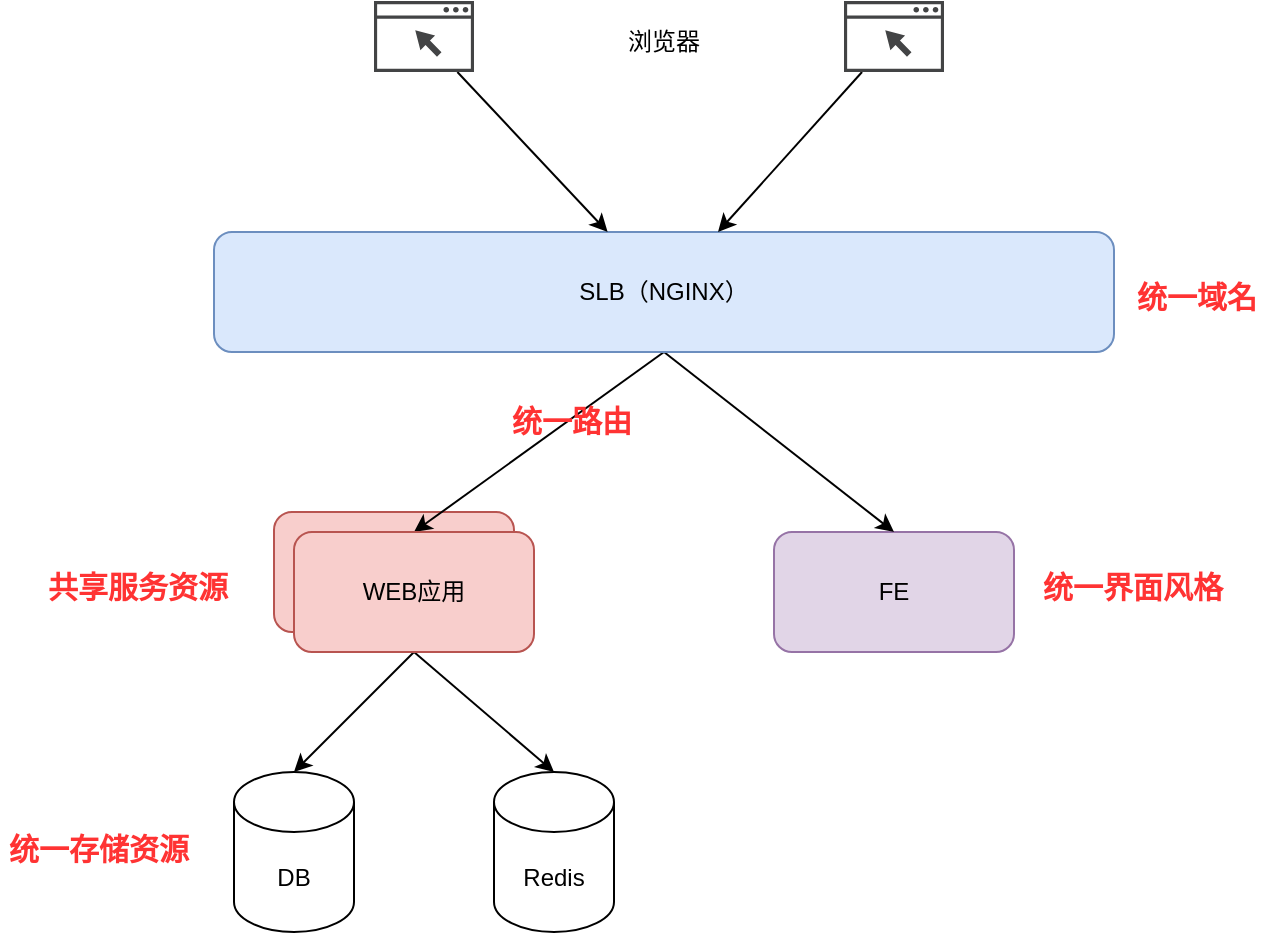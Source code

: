 <mxfile version="15.5.4" type="github" pages="3">
  <diagram id="Asho-Rx_5MazEgMg47kG" name="第 1 页">
    <mxGraphModel dx="1186" dy="673" grid="0" gridSize="10" guides="1" tooltips="1" connect="1" arrows="1" fold="1" page="0" pageScale="1" pageWidth="827" pageHeight="1169" math="0" shadow="0">
      <root>
        <mxCell id="0" />
        <mxCell id="1" parent="0" />
        <mxCell id="91oSptHnsPlG97CoWpPX-1" value="FE" style="rounded=1;whiteSpace=wrap;html=1;fillColor=#e1d5e7;strokeColor=#9673a6;" parent="1" vertex="1">
          <mxGeometry x="570" y="300" width="120" height="60" as="geometry" />
        </mxCell>
        <mxCell id="91oSptHnsPlG97CoWpPX-2" value="WEB应用" style="rounded=1;whiteSpace=wrap;html=1;fillColor=#f8cecc;strokeColor=#b85450;" parent="1" vertex="1">
          <mxGeometry x="320" y="290" width="120" height="60" as="geometry" />
        </mxCell>
        <mxCell id="91oSptHnsPlG97CoWpPX-13" style="edgeStyle=none;rounded=0;orthogonalLoop=1;jettySize=auto;html=1;exitX=0.5;exitY=1;exitDx=0;exitDy=0;entryX=0.5;entryY=0;entryDx=0;entryDy=0;" parent="1" source="91oSptHnsPlG97CoWpPX-3" target="91oSptHnsPlG97CoWpPX-7" edge="1">
          <mxGeometry relative="1" as="geometry" />
        </mxCell>
        <mxCell id="91oSptHnsPlG97CoWpPX-14" style="edgeStyle=none;rounded=0;orthogonalLoop=1;jettySize=auto;html=1;exitX=0.5;exitY=1;exitDx=0;exitDy=0;entryX=0.5;entryY=0;entryDx=0;entryDy=0;" parent="1" source="91oSptHnsPlG97CoWpPX-3" target="91oSptHnsPlG97CoWpPX-1" edge="1">
          <mxGeometry relative="1" as="geometry" />
        </mxCell>
        <mxCell id="91oSptHnsPlG97CoWpPX-3" value="SLB（NGINX）" style="rounded=1;whiteSpace=wrap;html=1;fillColor=#dae8fc;strokeColor=#6c8ebf;" parent="1" vertex="1">
          <mxGeometry x="290" y="150" width="450" height="60" as="geometry" />
        </mxCell>
        <mxCell id="91oSptHnsPlG97CoWpPX-4" value="DB" style="shape=cylinder3;whiteSpace=wrap;html=1;boundedLbl=1;backgroundOutline=1;size=15;" parent="1" vertex="1">
          <mxGeometry x="300" y="420" width="60" height="80" as="geometry" />
        </mxCell>
        <mxCell id="91oSptHnsPlG97CoWpPX-6" value="Redis" style="shape=cylinder3;whiteSpace=wrap;html=1;boundedLbl=1;backgroundOutline=1;size=15;" parent="1" vertex="1">
          <mxGeometry x="430" y="420" width="60" height="80" as="geometry" />
        </mxCell>
        <mxCell id="91oSptHnsPlG97CoWpPX-15" style="edgeStyle=none;rounded=0;orthogonalLoop=1;jettySize=auto;html=1;exitX=0.5;exitY=1;exitDx=0;exitDy=0;entryX=0.5;entryY=0;entryDx=0;entryDy=0;entryPerimeter=0;" parent="1" source="91oSptHnsPlG97CoWpPX-7" target="91oSptHnsPlG97CoWpPX-4" edge="1">
          <mxGeometry relative="1" as="geometry" />
        </mxCell>
        <mxCell id="91oSptHnsPlG97CoWpPX-16" style="edgeStyle=none;rounded=0;orthogonalLoop=1;jettySize=auto;html=1;exitX=0.5;exitY=1;exitDx=0;exitDy=0;entryX=0.5;entryY=0;entryDx=0;entryDy=0;entryPerimeter=0;" parent="1" source="91oSptHnsPlG97CoWpPX-7" target="91oSptHnsPlG97CoWpPX-6" edge="1">
          <mxGeometry relative="1" as="geometry" />
        </mxCell>
        <mxCell id="91oSptHnsPlG97CoWpPX-7" value="WEB应用" style="rounded=1;whiteSpace=wrap;html=1;fillColor=#f8cecc;strokeColor=#b85450;" parent="1" vertex="1">
          <mxGeometry x="330" y="300" width="120" height="60" as="geometry" />
        </mxCell>
        <mxCell id="91oSptHnsPlG97CoWpPX-11" value="" style="rounded=0;orthogonalLoop=1;jettySize=auto;html=1;" parent="1" source="91oSptHnsPlG97CoWpPX-9" target="91oSptHnsPlG97CoWpPX-3" edge="1">
          <mxGeometry relative="1" as="geometry" />
        </mxCell>
        <mxCell id="91oSptHnsPlG97CoWpPX-9" value="" style="sketch=0;pointerEvents=1;shadow=0;dashed=0;html=1;strokeColor=none;fillColor=#434445;aspect=fixed;labelPosition=center;verticalLabelPosition=bottom;verticalAlign=top;align=center;outlineConnect=0;shape=mxgraph.vvd.web_browser;" parent="1" vertex="1">
          <mxGeometry x="370" y="34.5" width="50" height="35.5" as="geometry" />
        </mxCell>
        <mxCell id="91oSptHnsPlG97CoWpPX-12" value="" style="edgeStyle=none;rounded=0;orthogonalLoop=1;jettySize=auto;html=1;" parent="1" source="91oSptHnsPlG97CoWpPX-10" target="91oSptHnsPlG97CoWpPX-3" edge="1">
          <mxGeometry relative="1" as="geometry" />
        </mxCell>
        <mxCell id="91oSptHnsPlG97CoWpPX-10" value="" style="sketch=0;pointerEvents=1;shadow=0;dashed=0;html=1;strokeColor=none;fillColor=#434445;aspect=fixed;labelPosition=center;verticalLabelPosition=bottom;verticalAlign=top;align=center;outlineConnect=0;shape=mxgraph.vvd.web_browser;" parent="1" vertex="1">
          <mxGeometry x="605" y="34.5" width="50" height="35.5" as="geometry" />
        </mxCell>
        <mxCell id="91oSptHnsPlG97CoWpPX-17" value="浏览器" style="text;html=1;strokeColor=none;fillColor=none;align=center;verticalAlign=middle;whiteSpace=wrap;rounded=0;" parent="1" vertex="1">
          <mxGeometry x="485" y="40" width="60" height="30" as="geometry" />
        </mxCell>
        <mxCell id="91oSptHnsPlG97CoWpPX-18" value="统一域名" style="text;html=1;strokeColor=none;fillColor=none;align=center;verticalAlign=middle;whiteSpace=wrap;rounded=0;fontSize=15;fontColor=#FF3333;fontStyle=1" parent="1" vertex="1">
          <mxGeometry x="743" y="167" width="77" height="30" as="geometry" />
        </mxCell>
        <mxCell id="91oSptHnsPlG97CoWpPX-19" value="统一界面风格" style="text;html=1;strokeColor=none;fillColor=none;align=center;verticalAlign=middle;whiteSpace=wrap;rounded=0;fontSize=15;fontColor=#FF3333;fontStyle=1" parent="1" vertex="1">
          <mxGeometry x="699" y="312" width="101" height="30" as="geometry" />
        </mxCell>
        <mxCell id="91oSptHnsPlG97CoWpPX-20" value="共享服务资源" style="text;html=1;strokeColor=none;fillColor=none;align=center;verticalAlign=middle;whiteSpace=wrap;rounded=0;fontSize=15;fontColor=#FF3333;fontStyle=1" parent="1" vertex="1">
          <mxGeometry x="200" y="312" width="104" height="30" as="geometry" />
        </mxCell>
        <mxCell id="91oSptHnsPlG97CoWpPX-21" value="统一存储资源" style="text;html=1;strokeColor=none;fillColor=none;align=center;verticalAlign=middle;whiteSpace=wrap;rounded=0;fontSize=15;fontColor=#FF3333;fontStyle=1" parent="1" vertex="1">
          <mxGeometry x="183" y="443" width="99" height="30" as="geometry" />
        </mxCell>
        <mxCell id="91oSptHnsPlG97CoWpPX-22" value="统一路由" style="text;html=1;strokeColor=none;fillColor=none;align=center;verticalAlign=middle;whiteSpace=wrap;rounded=0;fontSize=15;fontColor=#FF3333;fontStyle=1" parent="1" vertex="1">
          <mxGeometry x="427" y="229" width="84" height="30" as="geometry" />
        </mxCell>
      </root>
    </mxGraphModel>
  </diagram>
  <diagram id="LrycM05A5_ymwbdraW_h" name="第 2 页">
    <mxGraphModel dx="1186" dy="673" grid="0" gridSize="10" guides="1" tooltips="1" connect="1" arrows="1" fold="1" page="0" pageScale="1" pageWidth="827" pageHeight="1169" math="0" shadow="0">
      <root>
        <mxCell id="fwrdZZsQS3ER3JE2pRae-0" />
        <mxCell id="fwrdZZsQS3ER3JE2pRae-1" parent="fwrdZZsQS3ER3JE2pRae-0" />
        <mxCell id="okG_ikdYsJsRJJ1HiDcf-3" value="服务分层" style="rounded=1;whiteSpace=wrap;html=1;shadow=0;fontSize=12;fontColor=#000000;fillColor=default;align=right;verticalAlign=top;" parent="fwrdZZsQS3ER3JE2pRae-1" vertex="1">
          <mxGeometry x="472.5" y="1388.5" width="372" height="153" as="geometry" />
        </mxCell>
        <mxCell id="dhO1Ctg71-hY0MoYREny-37" value="微服务架构" style="rounded=0;whiteSpace=wrap;html=1;shadow=1;fontSize=12;verticalAlign=top;align=right;fillColor=#fff2cc;strokeColor=#d6b656;" parent="fwrdZZsQS3ER3JE2pRae-1" vertex="1">
          <mxGeometry x="595" y="611" width="523" height="424" as="geometry" />
        </mxCell>
        <mxCell id="dhO1Ctg71-hY0MoYREny-0" value="FE" style="rounded=1;whiteSpace=wrap;html=1;fillColor=#e1d5e7;strokeColor=#9673a6;" parent="fwrdZZsQS3ER3JE2pRae-1" vertex="1">
          <mxGeometry x="570" y="300" width="120" height="60" as="geometry" />
        </mxCell>
        <mxCell id="dhO1Ctg71-hY0MoYREny-1" value="WEB应用" style="rounded=1;whiteSpace=wrap;html=1;fillColor=#f8cecc;strokeColor=#b85450;" parent="fwrdZZsQS3ER3JE2pRae-1" vertex="1">
          <mxGeometry x="320" y="290" width="120" height="60" as="geometry" />
        </mxCell>
        <mxCell id="dhO1Ctg71-hY0MoYREny-2" style="edgeStyle=none;rounded=0;orthogonalLoop=1;jettySize=auto;html=1;exitX=0.5;exitY=1;exitDx=0;exitDy=0;entryX=0.5;entryY=0;entryDx=0;entryDy=0;" parent="fwrdZZsQS3ER3JE2pRae-1" source="dhO1Ctg71-hY0MoYREny-4" target="dhO1Ctg71-hY0MoYREny-9" edge="1">
          <mxGeometry relative="1" as="geometry" />
        </mxCell>
        <mxCell id="dhO1Ctg71-hY0MoYREny-3" style="edgeStyle=none;rounded=0;orthogonalLoop=1;jettySize=auto;html=1;exitX=0.5;exitY=1;exitDx=0;exitDy=0;entryX=0.5;entryY=0;entryDx=0;entryDy=0;" parent="fwrdZZsQS3ER3JE2pRae-1" source="dhO1Ctg71-hY0MoYREny-4" target="dhO1Ctg71-hY0MoYREny-0" edge="1">
          <mxGeometry relative="1" as="geometry" />
        </mxCell>
        <mxCell id="dhO1Ctg71-hY0MoYREny-4" value="SLB（NGINX）" style="rounded=1;whiteSpace=wrap;html=1;fillColor=#dae8fc;strokeColor=#6c8ebf;" parent="fwrdZZsQS3ER3JE2pRae-1" vertex="1">
          <mxGeometry x="290" y="150" width="450" height="60" as="geometry" />
        </mxCell>
        <mxCell id="dhO1Ctg71-hY0MoYREny-5" value="DB" style="shape=cylinder3;whiteSpace=wrap;html=1;boundedLbl=1;backgroundOutline=1;size=15;" parent="fwrdZZsQS3ER3JE2pRae-1" vertex="1">
          <mxGeometry x="300" y="420" width="60" height="80" as="geometry" />
        </mxCell>
        <mxCell id="dhO1Ctg71-hY0MoYREny-6" value="Redis" style="shape=cylinder3;whiteSpace=wrap;html=1;boundedLbl=1;backgroundOutline=1;size=15;" parent="fwrdZZsQS3ER3JE2pRae-1" vertex="1">
          <mxGeometry x="430" y="420" width="60" height="80" as="geometry" />
        </mxCell>
        <mxCell id="dhO1Ctg71-hY0MoYREny-7" style="edgeStyle=none;rounded=0;orthogonalLoop=1;jettySize=auto;html=1;exitX=0.5;exitY=1;exitDx=0;exitDy=0;entryX=0.5;entryY=0;entryDx=0;entryDy=0;entryPerimeter=0;" parent="fwrdZZsQS3ER3JE2pRae-1" source="dhO1Ctg71-hY0MoYREny-9" target="dhO1Ctg71-hY0MoYREny-5" edge="1">
          <mxGeometry relative="1" as="geometry" />
        </mxCell>
        <mxCell id="dhO1Ctg71-hY0MoYREny-8" style="edgeStyle=none;rounded=0;orthogonalLoop=1;jettySize=auto;html=1;exitX=0.5;exitY=1;exitDx=0;exitDy=0;entryX=0.5;entryY=0;entryDx=0;entryDy=0;entryPerimeter=0;" parent="fwrdZZsQS3ER3JE2pRae-1" source="dhO1Ctg71-hY0MoYREny-9" target="dhO1Ctg71-hY0MoYREny-6" edge="1">
          <mxGeometry relative="1" as="geometry" />
        </mxCell>
        <mxCell id="dhO1Ctg71-hY0MoYREny-9" value="WEB应用" style="rounded=1;whiteSpace=wrap;html=1;fillColor=#f8cecc;strokeColor=#b85450;" parent="fwrdZZsQS3ER3JE2pRae-1" vertex="1">
          <mxGeometry x="330" y="300" width="120" height="60" as="geometry" />
        </mxCell>
        <mxCell id="dhO1Ctg71-hY0MoYREny-10" value="" style="rounded=0;orthogonalLoop=1;jettySize=auto;html=1;" parent="fwrdZZsQS3ER3JE2pRae-1" source="dhO1Ctg71-hY0MoYREny-11" target="dhO1Ctg71-hY0MoYREny-4" edge="1">
          <mxGeometry relative="1" as="geometry" />
        </mxCell>
        <mxCell id="dhO1Ctg71-hY0MoYREny-11" value="" style="sketch=0;pointerEvents=1;shadow=0;dashed=0;html=1;strokeColor=none;fillColor=#434445;aspect=fixed;labelPosition=center;verticalLabelPosition=bottom;verticalAlign=top;align=center;outlineConnect=0;shape=mxgraph.vvd.web_browser;" parent="fwrdZZsQS3ER3JE2pRae-1" vertex="1">
          <mxGeometry x="370" y="34.5" width="50" height="35.5" as="geometry" />
        </mxCell>
        <mxCell id="dhO1Ctg71-hY0MoYREny-12" value="" style="edgeStyle=none;rounded=0;orthogonalLoop=1;jettySize=auto;html=1;" parent="fwrdZZsQS3ER3JE2pRae-1" source="dhO1Ctg71-hY0MoYREny-13" target="dhO1Ctg71-hY0MoYREny-4" edge="1">
          <mxGeometry relative="1" as="geometry" />
        </mxCell>
        <mxCell id="dhO1Ctg71-hY0MoYREny-13" value="" style="sketch=0;pointerEvents=1;shadow=0;dashed=0;html=1;strokeColor=none;fillColor=#434445;aspect=fixed;labelPosition=center;verticalLabelPosition=bottom;verticalAlign=top;align=center;outlineConnect=0;shape=mxgraph.vvd.web_browser;" parent="fwrdZZsQS3ER3JE2pRae-1" vertex="1">
          <mxGeometry x="605" y="34.5" width="50" height="35.5" as="geometry" />
        </mxCell>
        <mxCell id="dhO1Ctg71-hY0MoYREny-14" value="浏览器" style="text;html=1;strokeColor=none;fillColor=none;align=center;verticalAlign=middle;whiteSpace=wrap;rounded=0;" parent="fwrdZZsQS3ER3JE2pRae-1" vertex="1">
          <mxGeometry x="485" y="40" width="60" height="30" as="geometry" />
        </mxCell>
        <mxCell id="dhO1Ctg71-hY0MoYREny-42" style="edgeStyle=none;rounded=0;orthogonalLoop=1;jettySize=auto;html=1;exitX=1;exitY=0.5;exitDx=0;exitDy=0;fontSize=12;fontColor=#000000;" parent="fwrdZZsQS3ER3JE2pRae-1" source="dhO1Ctg71-hY0MoYREny-20" target="dhO1Ctg71-hY0MoYREny-37" edge="1">
          <mxGeometry relative="1" as="geometry" />
        </mxCell>
        <mxCell id="dhO1Ctg71-hY0MoYREny-20" value="WEB应用" style="rounded=1;whiteSpace=wrap;html=1;fillColor=#f8cecc;strokeColor=#b85450;" parent="fwrdZZsQS3ER3JE2pRae-1" vertex="1">
          <mxGeometry x="320" y="788" width="120" height="60" as="geometry" />
        </mxCell>
        <mxCell id="dhO1Ctg71-hY0MoYREny-21" value="API网关" style="rounded=1;whiteSpace=wrap;html=1;fontSize=15;fontColor=#000000;" parent="fwrdZZsQS3ER3JE2pRae-1" vertex="1">
          <mxGeometry x="618" y="725" width="293" height="60" as="geometry" />
        </mxCell>
        <mxCell id="dhO1Ctg71-hY0MoYREny-22" value="服务分层" style="rounded=1;whiteSpace=wrap;html=1;fontSize=15;fontColor=#000000;verticalAlign=top;" parent="fwrdZZsQS3ER3JE2pRae-1" vertex="1">
          <mxGeometry x="611" y="797" width="300" height="194" as="geometry" />
        </mxCell>
        <mxCell id="dhO1Ctg71-hY0MoYREny-23" value="主服务" style="rounded=1;whiteSpace=wrap;html=1;fontSize=12;fontColor=#000000;verticalAlign=middle;" parent="fwrdZZsQS3ER3JE2pRae-1" vertex="1">
          <mxGeometry x="641" y="848" width="240" height="46" as="geometry" />
        </mxCell>
        <mxCell id="dhO1Ctg71-hY0MoYREny-24" value="基础服务" style="rounded=1;whiteSpace=wrap;html=1;fontSize=12;fontColor=#000000;verticalAlign=middle;" parent="fwrdZZsQS3ER3JE2pRae-1" vertex="1">
          <mxGeometry x="639.5" y="921" width="240" height="48" as="geometry" />
        </mxCell>
        <mxCell id="dhO1Ctg71-hY0MoYREny-25" value="BFF(NODEJS)" style="rounded=1;whiteSpace=wrap;html=1;fontSize=15;fontColor=#000000;" parent="fwrdZZsQS3ER3JE2pRae-1" vertex="1">
          <mxGeometry x="614.5" y="637" width="293" height="60" as="geometry" />
        </mxCell>
        <mxCell id="dhO1Ctg71-hY0MoYREny-26" value="支撑组件" style="rounded=0;whiteSpace=wrap;html=1;fontSize=15;fontColor=#000000;verticalAlign=top;" parent="fwrdZZsQS3ER3JE2pRae-1" vertex="1">
          <mxGeometry x="946" y="725" width="155" height="261" as="geometry" />
        </mxCell>
        <mxCell id="dhO1Ctg71-hY0MoYREny-43" value="微服务化" style="text;html=1;strokeColor=none;fillColor=none;align=center;verticalAlign=middle;whiteSpace=wrap;rounded=0;shadow=1;fontSize=12;fontColor=#000000;" parent="fwrdZZsQS3ER3JE2pRae-1" vertex="1">
          <mxGeometry x="469" y="776" width="60" height="30" as="geometry" />
        </mxCell>
        <mxCell id="dhO1Ctg71-hY0MoYREny-45" value="" style="group" parent="fwrdZZsQS3ER3JE2pRae-1" vertex="1" connectable="0">
          <mxGeometry x="952" y="766" width="143" height="191" as="geometry" />
        </mxCell>
        <mxCell id="dhO1Ctg71-hY0MoYREny-27" value="服务框架" style="rounded=1;whiteSpace=wrap;html=1;fontSize=7;fontColor=#000000;verticalAlign=middle;shadow=1;" parent="dhO1Ctg71-hY0MoYREny-45" vertex="1">
          <mxGeometry y="24.476" width="143" height="21.284" as="geometry" />
        </mxCell>
        <mxCell id="dhO1Ctg71-hY0MoYREny-28" value="消息中心" style="rounded=1;whiteSpace=wrap;html=1;fontSize=7;fontColor=#000000;verticalAlign=middle;shadow=1;" parent="dhO1Ctg71-hY0MoYREny-45" vertex="1">
          <mxGeometry y="48.243" width="143" height="21.284" as="geometry" />
        </mxCell>
        <mxCell id="dhO1Ctg71-hY0MoYREny-29" value="监控系统" style="rounded=1;whiteSpace=wrap;html=1;fontSize=7;fontColor=#000000;verticalAlign=middle;shadow=1;" parent="dhO1Ctg71-hY0MoYREny-45" vertex="1">
          <mxGeometry y="96.567" width="143" height="21.284" as="geometry" />
        </mxCell>
        <mxCell id="dhO1Ctg71-hY0MoYREny-31" value="日志系统" style="rounded=1;whiteSpace=wrap;html=1;fontSize=7;fontColor=#000000;verticalAlign=middle;shadow=1;" parent="dhO1Ctg71-hY0MoYREny-45" vertex="1">
          <mxGeometry y="122.108" width="143" height="21.284" as="geometry" />
        </mxCell>
        <mxCell id="dhO1Ctg71-hY0MoYREny-32" value="数据库组件" style="rounded=1;whiteSpace=wrap;html=1;fontSize=7;fontColor=#000000;verticalAlign=middle;shadow=1;" parent="dhO1Ctg71-hY0MoYREny-45" vertex="1">
          <mxGeometry y="147.648" width="143" height="21.284" as="geometry" />
        </mxCell>
        <mxCell id="dhO1Ctg71-hY0MoYREny-33" value="基础库" style="rounded=1;whiteSpace=wrap;html=1;fontSize=7;fontColor=#000000;verticalAlign=middle;shadow=1;" parent="dhO1Ctg71-hY0MoYREny-45" vertex="1">
          <mxGeometry width="143" height="21.284" as="geometry" />
        </mxCell>
        <mxCell id="dhO1Ctg71-hY0MoYREny-34" value="..." style="rounded=1;whiteSpace=wrap;html=1;fontSize=7;fontColor=#000000;verticalAlign=middle;shadow=1;" parent="dhO1Ctg71-hY0MoYREny-45" vertex="1">
          <mxGeometry y="172.909" width="143" height="18.091" as="geometry" />
        </mxCell>
        <mxCell id="dhO1Ctg71-hY0MoYREny-44" value="配置中心" style="rounded=1;whiteSpace=wrap;html=1;fontSize=7;fontColor=#000000;verticalAlign=middle;shadow=1;" parent="dhO1Ctg71-hY0MoYREny-45" vertex="1">
          <mxGeometry y="72.422" width="143" height="21.284" as="geometry" />
        </mxCell>
        <mxCell id="okG_ikdYsJsRJJ1HiDcf-0" value="API&amp;nbsp; 网关" style="rounded=1;whiteSpace=wrap;html=1;shadow=0;fontSize=12;fontColor=#000000;fillColor=default;align=center;verticalAlign=middle;" parent="fwrdZZsQS3ER3JE2pRae-1" vertex="1">
          <mxGeometry x="479" y="1289" width="359" height="60" as="geometry" />
        </mxCell>
        <mxCell id="okG_ikdYsJsRJJ1HiDcf-1" value="上层服务" style="rounded=1;whiteSpace=wrap;html=1;shadow=0;fontSize=6;fontColor=#000000;fillColor=default;align=center;verticalAlign=middle;" parent="fwrdZZsQS3ER3JE2pRae-1" vertex="1">
          <mxGeometry x="500" y="1412" width="317" height="43" as="geometry" />
        </mxCell>
        <mxCell id="okG_ikdYsJsRJJ1HiDcf-2" value="基础服务" style="rounded=1;whiteSpace=wrap;html=1;shadow=0;fontSize=6;fontColor=#000000;fillColor=default;align=center;verticalAlign=middle;" parent="fwrdZZsQS3ER3JE2pRae-1" vertex="1">
          <mxGeometry x="500" y="1482" width="319" height="42" as="geometry" />
        </mxCell>
      </root>
    </mxGraphModel>
  </diagram>
  <diagram id="Z4llynXoknJbnqedI_MW" name="第 3 页">
    <mxGraphModel dx="1218" dy="464" grid="0" gridSize="10" guides="1" tooltips="1" connect="1" arrows="1" fold="1" page="0" pageScale="1" pageWidth="827" pageHeight="1169" math="0" shadow="0">
      <root>
        <mxCell id="AI4CG6BNwmlH9jRs-2JJ-0" />
        <mxCell id="AI4CG6BNwmlH9jRs-2JJ-1" parent="AI4CG6BNwmlH9jRs-2JJ-0" />
        <mxCell id="AI4CG6BNwmlH9jRs-2JJ-5" value="应用服务" style="rounded=1;whiteSpace=wrap;html=1;shadow=1;fontSize=12;align=center;verticalAlign=top;fillColor=#eeeeee;strokeColor=#36393d;" vertex="1" parent="AI4CG6BNwmlH9jRs-2JJ-1">
          <mxGeometry x="-8" y="103.5" width="120" height="287.5" as="geometry" />
        </mxCell>
        <mxCell id="AI4CG6BNwmlH9jRs-2JJ-8" value="存储服务" style="rounded=1;whiteSpace=wrap;html=1;shadow=1;fontSize=12;align=center;verticalAlign=top;fillColor=#eeeeee;strokeColor=#36393d;" vertex="1" parent="AI4CG6BNwmlH9jRs-2JJ-1">
          <mxGeometry x="176" y="103.5" width="120" height="287.5" as="geometry" />
        </mxCell>
        <mxCell id="AI4CG6BNwmlH9jRs-2JJ-17" value="" style="rounded=1;whiteSpace=wrap;html=1;shadow=0;fontSize=12;fontColor=#000000;align=center;verticalAlign=middle;dashed=1;fillColor=none;" vertex="1" parent="AI4CG6BNwmlH9jRs-2JJ-1">
          <mxGeometry x="5" y="265" width="278" height="86" as="geometry" />
        </mxCell>
        <mxCell id="AI4CG6BNwmlH9jRs-2JJ-16" value="" style="rounded=1;whiteSpace=wrap;html=1;shadow=0;fontSize=12;fontColor=#000000;align=center;verticalAlign=middle;dashed=1;fillColor=none;" vertex="1" parent="AI4CG6BNwmlH9jRs-2JJ-1">
          <mxGeometry x="5" y="150" width="278" height="86" as="geometry" />
        </mxCell>
        <mxCell id="AI4CG6BNwmlH9jRs-2JJ-2" value="租户" style="sketch=0;pointerEvents=1;shadow=0;dashed=0;html=1;strokeColor=none;fillColor=#505050;labelPosition=center;verticalLabelPosition=bottom;verticalAlign=top;outlineConnect=0;align=center;shape=mxgraph.office.users.tenant_admin;fontSize=12;fontColor=#000000;" vertex="1" parent="AI4CG6BNwmlH9jRs-2JJ-1">
          <mxGeometry x="-247" y="129" width="56" height="58" as="geometry" />
        </mxCell>
        <mxCell id="AI4CG6BNwmlH9jRs-2JJ-4" value="登&lt;br&gt;录" style="rounded=1;whiteSpace=wrap;html=1;shadow=1;fontSize=12;align=center;verticalAlign=middle;fillColor=#eeeeee;strokeColor=#36393d;" vertex="1" parent="AI4CG6BNwmlH9jRs-2JJ-1">
          <mxGeometry x="-133" y="103.5" width="53" height="109" as="geometry" />
        </mxCell>
        <mxCell id="AI4CG6BNwmlH9jRs-2JJ-6" value="服务" style="rounded=1;whiteSpace=wrap;html=1;shadow=1;fontSize=12;align=center;verticalAlign=middle;fillColor=#0050ef;strokeColor=#001DBC;fontColor=#ffffff;" vertex="1" parent="AI4CG6BNwmlH9jRs-2JJ-1">
          <mxGeometry x="11" y="163" width="74" height="60" as="geometry" />
        </mxCell>
        <mxCell id="AI4CG6BNwmlH9jRs-2JJ-7" value="服务" style="rounded=1;whiteSpace=wrap;html=1;shadow=1;fontSize=12;align=center;verticalAlign=middle;fillColor=#0050ef;strokeColor=#001DBC;fontColor=#ffffff;" vertex="1" parent="AI4CG6BNwmlH9jRs-2JJ-1">
          <mxGeometry x="11" y="276" width="74" height="60" as="geometry" />
        </mxCell>
        <mxCell id="AI4CG6BNwmlH9jRs-2JJ-11" value="租户" style="sketch=0;pointerEvents=1;shadow=0;dashed=0;html=1;strokeColor=none;fillColor=#505050;labelPosition=center;verticalLabelPosition=bottom;verticalAlign=top;outlineConnect=0;align=center;shape=mxgraph.office.users.tenant_admin;fontSize=12;fontColor=#000000;" vertex="1" parent="AI4CG6BNwmlH9jRs-2JJ-1">
          <mxGeometry x="-247" y="301.5" width="56" height="58" as="geometry" />
        </mxCell>
        <mxCell id="AI4CG6BNwmlH9jRs-2JJ-12" value="认&lt;br&gt;证" style="rounded=1;whiteSpace=wrap;html=1;shadow=1;fontSize=12;align=center;verticalAlign=middle;fillColor=#eeeeee;strokeColor=#36393d;" vertex="1" parent="AI4CG6BNwmlH9jRs-2JJ-1">
          <mxGeometry x="-133" y="276" width="53" height="109" as="geometry" />
        </mxCell>
        <mxCell id="AI4CG6BNwmlH9jRs-2JJ-13" value="指标/分析" style="rounded=1;whiteSpace=wrap;html=1;shadow=1;fontSize=12;align=center;verticalAlign=middle;fillColor=#eeeeee;strokeColor=#36393d;" vertex="1" parent="AI4CG6BNwmlH9jRs-2JJ-1">
          <mxGeometry x="-133" y="421" width="120" height="60" as="geometry" />
        </mxCell>
        <mxCell id="AI4CG6BNwmlH9jRs-2JJ-14" value="管理" style="rounded=1;whiteSpace=wrap;html=1;shadow=1;fontSize=12;align=center;verticalAlign=middle;fillColor=#eeeeee;strokeColor=#36393d;" vertex="1" parent="AI4CG6BNwmlH9jRs-2JJ-1">
          <mxGeometry x="31" y="421" width="120" height="60" as="geometry" />
        </mxCell>
        <mxCell id="AI4CG6BNwmlH9jRs-2JJ-15" value="账单" style="rounded=1;whiteSpace=wrap;html=1;shadow=1;fontSize=12;align=center;verticalAlign=middle;fillColor=#eeeeee;strokeColor=#36393d;" vertex="1" parent="AI4CG6BNwmlH9jRs-2JJ-1">
          <mxGeometry x="191" y="421" width="120" height="60" as="geometry" />
        </mxCell>
        <mxCell id="AI4CG6BNwmlH9jRs-2JJ-18" value="存储隔离" style="shape=cylinder3;whiteSpace=wrap;html=1;boundedLbl=1;backgroundOutline=1;size=15;shadow=1;fontSize=12;fillColor=#1ba1e2;align=center;verticalAlign=middle;strokeColor=#006EAF;fontColor=#ffffff;" vertex="1" parent="AI4CG6BNwmlH9jRs-2JJ-1">
          <mxGeometry x="204" y="155" width="60" height="76" as="geometry" />
        </mxCell>
        <mxCell id="AI4CG6BNwmlH9jRs-2JJ-19" value="存储隔离" style="shape=cylinder3;whiteSpace=wrap;html=1;boundedLbl=1;backgroundOutline=1;size=15;shadow=1;fontSize=12;fillColor=#d80073;align=center;verticalAlign=middle;strokeColor=#A50040;fontColor=#ffffff;" vertex="1" parent="AI4CG6BNwmlH9jRs-2JJ-1">
          <mxGeometry x="206" y="270" width="60" height="76" as="geometry" />
        </mxCell>
        <mxCell id="AI4CG6BNwmlH9jRs-2JJ-33" style="edgeStyle=none;rounded=0;orthogonalLoop=1;jettySize=auto;html=1;exitX=0.5;exitY=1;exitDx=0;exitDy=0;entryX=0.5;entryY=0;entryDx=0;entryDy=0;fontSize=12;fontColor=#000000;" edge="1" parent="AI4CG6BNwmlH9jRs-2JJ-1" source="AI4CG6BNwmlH9jRs-2JJ-20" target="AI4CG6BNwmlH9jRs-2JJ-21">
          <mxGeometry relative="1" as="geometry" />
        </mxCell>
        <mxCell id="AI4CG6BNwmlH9jRs-2JJ-20" value="鉴权" style="rounded=1;whiteSpace=wrap;html=1;shadow=0;fontSize=12;fillColor=#f9f7ed;align=center;verticalAlign=middle;strokeColor=#36393d;" vertex="1" parent="AI4CG6BNwmlH9jRs-2JJ-1">
          <mxGeometry x="-48" y="864" width="368" height="39" as="geometry" />
        </mxCell>
        <mxCell id="AI4CG6BNwmlH9jRs-2JJ-34" style="edgeStyle=none;rounded=0;orthogonalLoop=1;jettySize=auto;html=1;exitX=0.5;exitY=1;exitDx=0;exitDy=0;entryX=0.5;entryY=0;entryDx=0;entryDy=0;fontSize=12;fontColor=#000000;" edge="1" parent="AI4CG6BNwmlH9jRs-2JJ-1" source="AI4CG6BNwmlH9jRs-2JJ-21" target="AI4CG6BNwmlH9jRs-2JJ-24">
          <mxGeometry relative="1" as="geometry" />
        </mxCell>
        <mxCell id="AI4CG6BNwmlH9jRs-2JJ-42" value="" style="edgeStyle=none;rounded=0;orthogonalLoop=1;jettySize=auto;html=1;fontSize=12;fontColor=#000000;" edge="1" parent="AI4CG6BNwmlH9jRs-2JJ-1" source="AI4CG6BNwmlH9jRs-2JJ-21" target="AI4CG6BNwmlH9jRs-2JJ-22">
          <mxGeometry relative="1" as="geometry" />
        </mxCell>
        <mxCell id="AI4CG6BNwmlH9jRs-2JJ-43" value="" style="edgeStyle=none;rounded=0;orthogonalLoop=1;jettySize=auto;html=1;fontSize=12;fontColor=#000000;" edge="1" parent="AI4CG6BNwmlH9jRs-2JJ-1" source="AI4CG6BNwmlH9jRs-2JJ-21" target="AI4CG6BNwmlH9jRs-2JJ-23">
          <mxGeometry relative="1" as="geometry" />
        </mxCell>
        <mxCell id="AI4CG6BNwmlH9jRs-2JJ-21" value="微服务" style="rounded=1;whiteSpace=wrap;html=1;shadow=0;fontSize=12;fontColor=#ffffff;fillColor=#1ba1e2;align=center;verticalAlign=middle;strokeColor=#006EAF;" vertex="1" parent="AI4CG6BNwmlH9jRs-2JJ-1">
          <mxGeometry x="-48" y="942" width="368" height="118" as="geometry" />
        </mxCell>
        <mxCell id="AI4CG6BNwmlH9jRs-2JJ-50" value="" style="edgeStyle=none;rounded=0;orthogonalLoop=1;jettySize=auto;html=1;fontSize=12;fontColor=#000000;" edge="1" parent="AI4CG6BNwmlH9jRs-2JJ-1" source="AI4CG6BNwmlH9jRs-2JJ-22">
          <mxGeometry relative="1" as="geometry">
            <mxPoint x="-189" y="1000" as="targetPoint" />
          </mxGeometry>
        </mxCell>
        <mxCell id="AI4CG6BNwmlH9jRs-2JJ-22" value="使&lt;br&gt;用&lt;br&gt;度&lt;br&gt;量" style="rounded=1;whiteSpace=wrap;html=1;shadow=0;fontSize=12;fontColor=#ffffff;fillColor=#60a917;align=center;verticalAlign=middle;strokeColor=#2D7600;" vertex="1" parent="AI4CG6BNwmlH9jRs-2JJ-1">
          <mxGeometry x="-163" y="942" width="83" height="115" as="geometry" />
        </mxCell>
        <mxCell id="AI4CG6BNwmlH9jRs-2JJ-44" value="" style="edgeStyle=none;rounded=0;orthogonalLoop=1;jettySize=auto;html=1;fontSize=12;fontColor=#000000;" edge="1" parent="AI4CG6BNwmlH9jRs-2JJ-1" source="AI4CG6BNwmlH9jRs-2JJ-23" target="AI4CG6BNwmlH9jRs-2JJ-32">
          <mxGeometry relative="1" as="geometry" />
        </mxCell>
        <mxCell id="AI4CG6BNwmlH9jRs-2JJ-23" value="日&lt;br&gt;志" style="rounded=1;whiteSpace=wrap;html=1;shadow=0;fontSize=12;fontColor=#000000;fillColor=#f0a30a;align=center;verticalAlign=middle;strokeColor=#BD7000;" vertex="1" parent="AI4CG6BNwmlH9jRs-2JJ-1">
          <mxGeometry x="357" y="942" width="83" height="115" as="geometry" />
        </mxCell>
        <mxCell id="AI4CG6BNwmlH9jRs-2JJ-39" style="edgeStyle=none;rounded=0;orthogonalLoop=1;jettySize=auto;html=1;fontSize=12;fontColor=#000000;exitX=0.533;exitY=1;exitDx=0;exitDy=0;exitPerimeter=0;" edge="1" parent="AI4CG6BNwmlH9jRs-2JJ-1" source="AI4CG6BNwmlH9jRs-2JJ-24" target="AI4CG6BNwmlH9jRs-2JJ-28">
          <mxGeometry relative="1" as="geometry">
            <mxPoint x="121" y="1151" as="targetPoint" />
          </mxGeometry>
        </mxCell>
        <mxCell id="AI4CG6BNwmlH9jRs-2JJ-25" value="" style="shape=cylinder3;whiteSpace=wrap;html=1;boundedLbl=1;backgroundOutline=1;size=15;shadow=0;fontSize=12;fontColor=#ffffff;fillColor=#6a00ff;align=center;verticalAlign=middle;strokeColor=#3700CC;" vertex="1" parent="AI4CG6BNwmlH9jRs-2JJ-1">
          <mxGeometry x="-48" y="1161" width="100" height="64" as="geometry" />
        </mxCell>
        <mxCell id="AI4CG6BNwmlH9jRs-2JJ-26" value="独立数据库" style="text;html=1;align=center;verticalAlign=middle;resizable=0;points=[];autosize=1;strokeColor=none;fillColor=none;fontSize=12;fontColor=#000000;" vertex="1" parent="AI4CG6BNwmlH9jRs-2JJ-1">
          <mxGeometry x="-35" y="1233" width="70" height="18" as="geometry" />
        </mxCell>
        <mxCell id="AI4CG6BNwmlH9jRs-2JJ-28" value="" style="shape=cylinder3;whiteSpace=wrap;html=1;boundedLbl=1;backgroundOutline=1;size=15;shadow=0;fontSize=12;fontColor=#ffffff;fillColor=#6a00ff;align=center;verticalAlign=middle;strokeColor=#3700CC;" vertex="1" parent="AI4CG6BNwmlH9jRs-2JJ-1">
          <mxGeometry x="98" y="1160" width="100" height="64" as="geometry" />
        </mxCell>
        <mxCell id="AI4CG6BNwmlH9jRs-2JJ-29" value="独立数据库" style="text;html=1;align=center;verticalAlign=middle;resizable=0;points=[];autosize=1;strokeColor=none;fillColor=none;fontSize=12;fontColor=#000000;" vertex="1" parent="AI4CG6BNwmlH9jRs-2JJ-1">
          <mxGeometry x="111" y="1236" width="70" height="18" as="geometry" />
        </mxCell>
        <mxCell id="AI4CG6BNwmlH9jRs-2JJ-30" value="" style="shape=cylinder3;whiteSpace=wrap;html=1;boundedLbl=1;backgroundOutline=1;size=15;shadow=0;fontSize=12;fontColor=#ffffff;fillColor=#008a00;align=center;verticalAlign=middle;strokeColor=#005700;" vertex="1" parent="AI4CG6BNwmlH9jRs-2JJ-1">
          <mxGeometry x="228" y="1160" width="100" height="64" as="geometry" />
        </mxCell>
        <mxCell id="AI4CG6BNwmlH9jRs-2JJ-31" value="共享数据库" style="text;html=1;align=center;verticalAlign=middle;resizable=0;points=[];autosize=1;strokeColor=none;fillColor=none;fontSize=12;fontColor=#000000;" vertex="1" parent="AI4CG6BNwmlH9jRs-2JJ-1">
          <mxGeometry x="241" y="1236" width="70" height="18" as="geometry" />
        </mxCell>
        <mxCell id="AI4CG6BNwmlH9jRs-2JJ-32" value="T1 ---------&lt;br&gt;T2 ---------&lt;br&gt;T3 ---------&lt;br&gt;" style="shape=card;whiteSpace=wrap;html=1;shadow=0;fontSize=12;fontColor=#ffffff;fillColor=#1ba1e2;align=center;verticalAlign=middle;direction=south;strokeColor=#006EAF;" vertex="1" parent="AI4CG6BNwmlH9jRs-2JJ-1">
          <mxGeometry x="463" y="955" width="100" height="95" as="geometry" />
        </mxCell>
        <mxCell id="AI4CG6BNwmlH9jRs-2JJ-37" value="" style="endArrow=classic;html=1;rounded=0;fontSize=12;fontColor=#000000;entryX=0.5;entryY=0;entryDx=0;entryDy=0;entryPerimeter=0;" edge="1" parent="AI4CG6BNwmlH9jRs-2JJ-1" target="AI4CG6BNwmlH9jRs-2JJ-25">
          <mxGeometry width="50" height="50" relative="1" as="geometry">
            <mxPoint x="2" y="1137" as="sourcePoint" />
            <mxPoint x="-10" y="1156" as="targetPoint" />
          </mxGeometry>
        </mxCell>
        <mxCell id="AI4CG6BNwmlH9jRs-2JJ-24" value="数据访问层" style="rounded=1;whiteSpace=wrap;html=1;shadow=0;fontSize=12;fillColor=#f9f7ed;align=center;verticalAlign=middle;strokeColor=#36393d;" vertex="1" parent="AI4CG6BNwmlH9jRs-2JJ-1">
          <mxGeometry x="-48" y="1099" width="368" height="41" as="geometry" />
        </mxCell>
        <mxCell id="AI4CG6BNwmlH9jRs-2JJ-41" style="edgeStyle=none;rounded=0;orthogonalLoop=1;jettySize=auto;html=1;fontSize=12;fontColor=#000000;exitX=0.897;exitY=1;exitDx=0;exitDy=0;exitPerimeter=0;" edge="1" parent="AI4CG6BNwmlH9jRs-2JJ-1" source="AI4CG6BNwmlH9jRs-2JJ-24">
          <mxGeometry relative="1" as="geometry">
            <mxPoint x="282" y="1162" as="targetPoint" />
            <mxPoint x="158.144" y="1150" as="sourcePoint" />
          </mxGeometry>
        </mxCell>
        <mxCell id="AI4CG6BNwmlH9jRs-2JJ-45" value="" style="html=1;verticalLabelPosition=bottom;align=center;labelBackgroundColor=#ffffff;verticalAlign=top;strokeWidth=2;strokeColor=#0080F0;shadow=0;dashed=0;shape=mxgraph.ios7.icons.pie_chart;fontSize=12;fontColor=#000000;fillColor=default;direction=west;" vertex="1" parent="AI4CG6BNwmlH9jRs-2JJ-1">
          <mxGeometry x="-262" y="967.5" width="73" height="66" as="geometry" />
        </mxCell>
        <mxCell id="AI4CG6BNwmlH9jRs-2JJ-47" value="T1" style="text;html=1;strokeColor=none;fillColor=none;align=center;verticalAlign=middle;whiteSpace=wrap;rounded=0;shadow=0;fontSize=12;fontColor=#000000;" vertex="1" parent="AI4CG6BNwmlH9jRs-2JJ-1">
          <mxGeometry x="-241" y="984.5" width="60" height="30" as="geometry" />
        </mxCell>
        <mxCell id="AI4CG6BNwmlH9jRs-2JJ-48" value="T2" style="text;html=1;strokeColor=none;fillColor=none;align=center;verticalAlign=middle;whiteSpace=wrap;rounded=0;shadow=0;fontSize=12;fontColor=#000000;" vertex="1" parent="AI4CG6BNwmlH9jRs-2JJ-1">
          <mxGeometry x="-268" y="1003.5" width="60" height="30" as="geometry" />
        </mxCell>
        <mxCell id="AI4CG6BNwmlH9jRs-2JJ-49" value="T3" style="text;html=1;strokeColor=none;fillColor=none;align=center;verticalAlign=middle;whiteSpace=wrap;rounded=0;shadow=0;fontSize=12;fontColor=#000000;" vertex="1" parent="AI4CG6BNwmlH9jRs-2JJ-1">
          <mxGeometry x="-277" y="973.5" width="60" height="30" as="geometry" />
        </mxCell>
      </root>
    </mxGraphModel>
  </diagram>
</mxfile>
